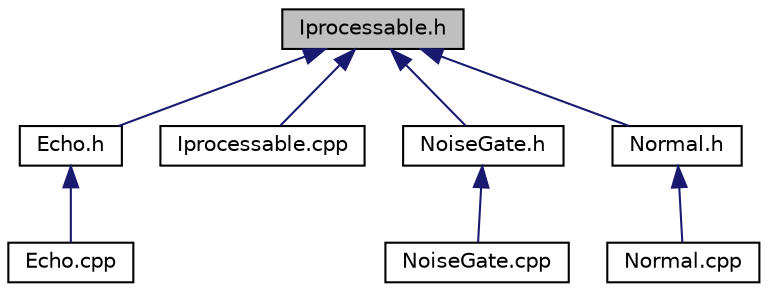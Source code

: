 digraph "Iprocessable.h"
{
  edge [fontname="Helvetica",fontsize="10",labelfontname="Helvetica",labelfontsize="10"];
  node [fontname="Helvetica",fontsize="10",shape=record];
  Node1 [label="Iprocessable.h",height=0.2,width=0.4,color="black", fillcolor="grey75", style="filled", fontcolor="black"];
  Node1 -> Node2 [dir="back",color="midnightblue",fontsize="10",style="solid",fontname="Helvetica"];
  Node2 [label="Echo.h",height=0.2,width=0.4,color="black", fillcolor="white", style="filled",URL="$d8/dd9/Echo_8h.html"];
  Node2 -> Node3 [dir="back",color="midnightblue",fontsize="10",style="solid",fontname="Helvetica"];
  Node3 [label="Echo.cpp",height=0.2,width=0.4,color="black", fillcolor="white", style="filled",URL="$d8/d64/Echo_8cpp.html"];
  Node1 -> Node4 [dir="back",color="midnightblue",fontsize="10",style="solid",fontname="Helvetica"];
  Node4 [label="Iprocessable.cpp",height=0.2,width=0.4,color="black", fillcolor="white", style="filled",URL="$d4/df7/Iprocessable_8cpp.html"];
  Node1 -> Node5 [dir="back",color="midnightblue",fontsize="10",style="solid",fontname="Helvetica"];
  Node5 [label="NoiseGate.h",height=0.2,width=0.4,color="black", fillcolor="white", style="filled",URL="$d5/d88/NoiseGate_8h.html"];
  Node5 -> Node6 [dir="back",color="midnightblue",fontsize="10",style="solid",fontname="Helvetica"];
  Node6 [label="NoiseGate.cpp",height=0.2,width=0.4,color="black", fillcolor="white", style="filled",URL="$dd/dca/NoiseGate_8cpp.html"];
  Node1 -> Node7 [dir="back",color="midnightblue",fontsize="10",style="solid",fontname="Helvetica"];
  Node7 [label="Normal.h",height=0.2,width=0.4,color="black", fillcolor="white", style="filled",URL="$d8/d89/Normal_8h.html"];
  Node7 -> Node8 [dir="back",color="midnightblue",fontsize="10",style="solid",fontname="Helvetica"];
  Node8 [label="Normal.cpp",height=0.2,width=0.4,color="black", fillcolor="white", style="filled",URL="$de/df2/Normal_8cpp.html"];
}
